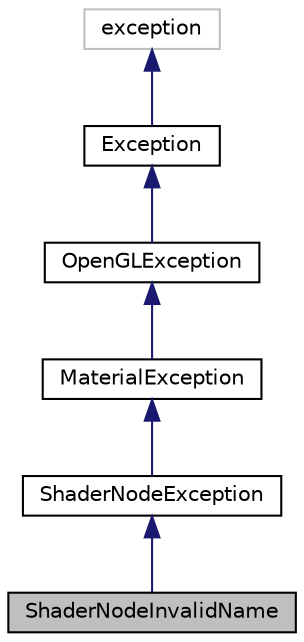 digraph "ShaderNodeInvalidName"
{
  edge [fontname="Helvetica",fontsize="10",labelfontname="Helvetica",labelfontsize="10"];
  node [fontname="Helvetica",fontsize="10",shape=record];
  Node1 [label="ShaderNodeInvalidName",height=0.2,width=0.4,color="black", fillcolor="grey75", style="filled", fontcolor="black"];
  Node2 -> Node1 [dir="back",color="midnightblue",fontsize="10",style="solid",fontname="Helvetica"];
  Node2 [label="ShaderNodeException",height=0.2,width=0.4,color="black", fillcolor="white", style="filled",URL="$class_shader_node_exception.html"];
  Node3 -> Node2 [dir="back",color="midnightblue",fontsize="10",style="solid",fontname="Helvetica"];
  Node3 [label="MaterialException",height=0.2,width=0.4,color="black", fillcolor="white", style="filled",URL="$class_material_exception.html"];
  Node4 -> Node3 [dir="back",color="midnightblue",fontsize="10",style="solid",fontname="Helvetica"];
  Node4 [label="OpenGLException",height=0.2,width=0.4,color="black", fillcolor="white", style="filled",URL="$class_open_g_l_exception.html",tooltip="OpenGL异常只是显示错误，静默式报告错误即可 "];
  Node5 -> Node4 [dir="back",color="midnightblue",fontsize="10",style="solid",fontname="Helvetica"];
  Node5 [label="Exception",height=0.2,width=0.4,color="black", fillcolor="white", style="filled",URL="$class_exception.html"];
  Node6 -> Node5 [dir="back",color="midnightblue",fontsize="10",style="solid",fontname="Helvetica"];
  Node6 [label="exception",height=0.2,width=0.4,color="grey75", fillcolor="white", style="filled"];
}
